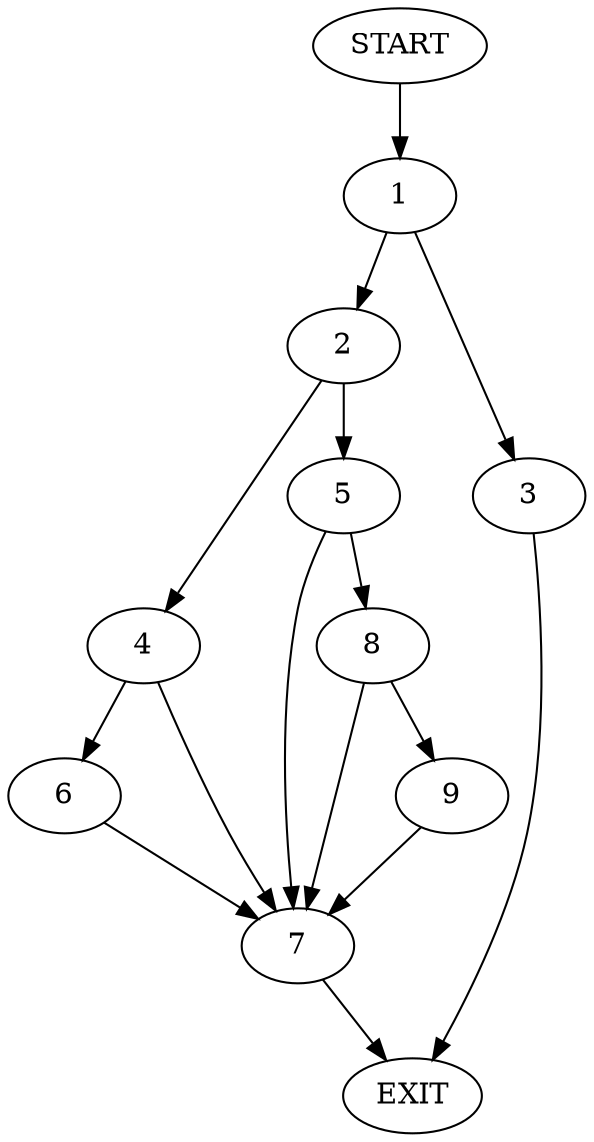 digraph {
0 [label="START"]
10 [label="EXIT"]
0 -> 1
1 -> 2
1 -> 3
2 -> 4
2 -> 5
3 -> 10
4 -> 6
4 -> 7
5 -> 7
5 -> 8
7 -> 10
6 -> 7
8 -> 9
8 -> 7
9 -> 7
}
